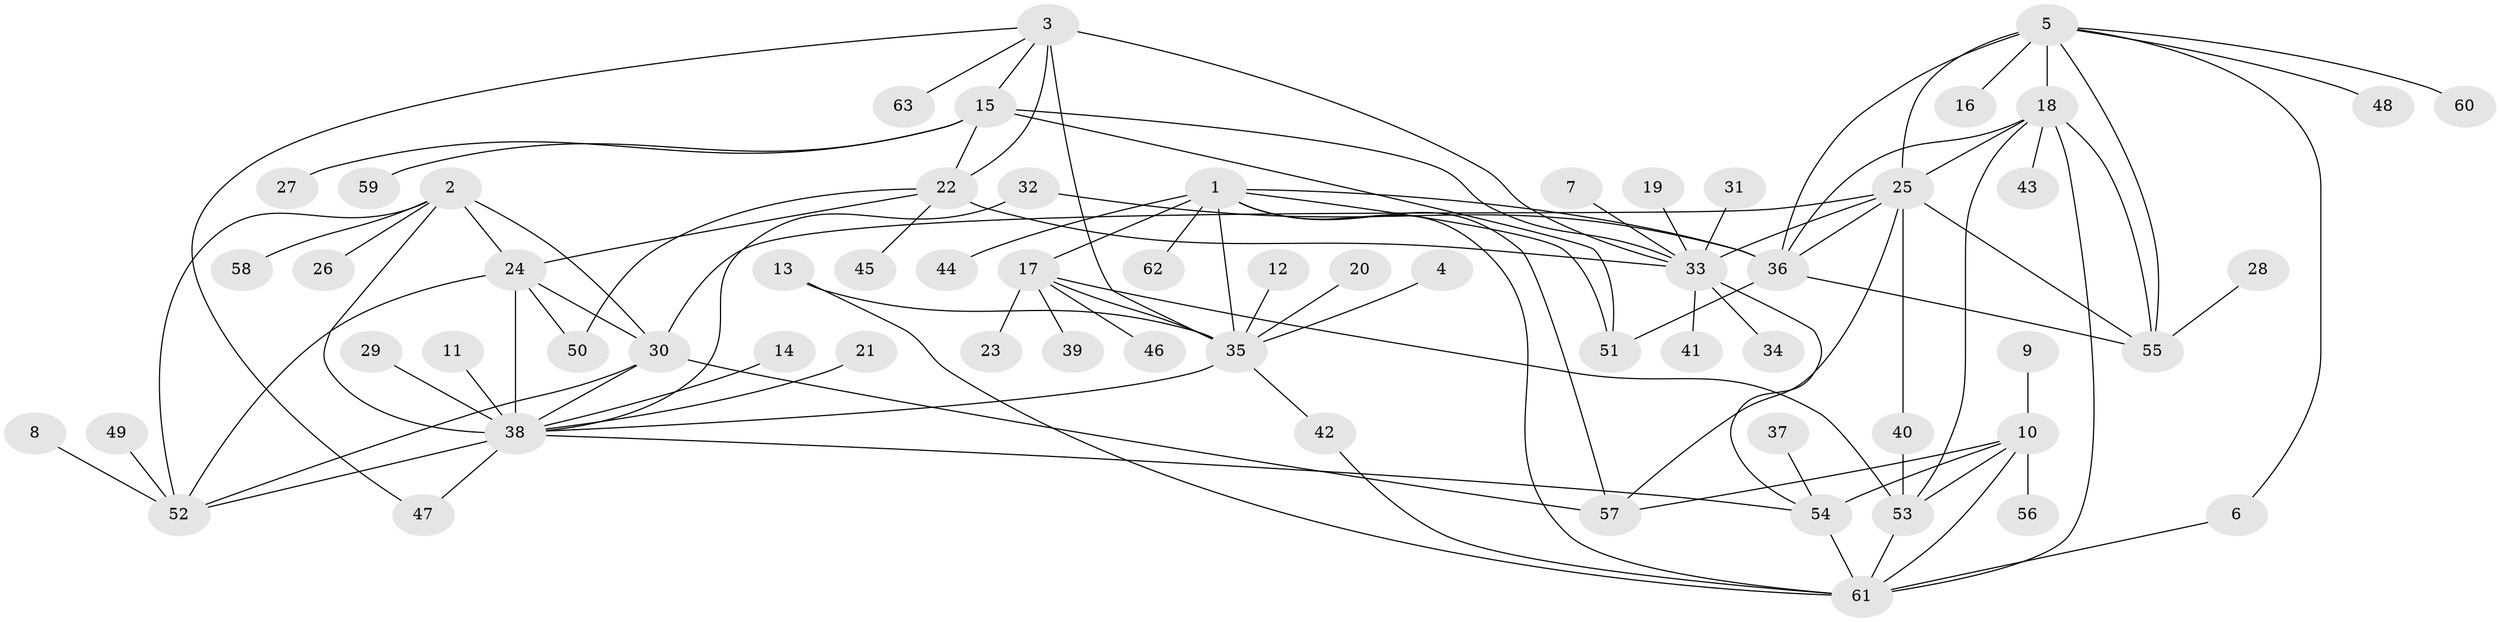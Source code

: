 // original degree distribution, {6: 0.05555555555555555, 14: 0.007936507936507936, 11: 0.023809523809523808, 8: 0.047619047619047616, 9: 0.047619047619047616, 7: 0.023809523809523808, 15: 0.007936507936507936, 10: 0.023809523809523808, 1: 0.5396825396825397, 2: 0.14285714285714285, 3: 0.07142857142857142, 4: 0.007936507936507936}
// Generated by graph-tools (version 1.1) at 2025/02/03/09/25 03:02:40]
// undirected, 63 vertices, 100 edges
graph export_dot {
graph [start="1"]
  node [color=gray90,style=filled];
  1;
  2;
  3;
  4;
  5;
  6;
  7;
  8;
  9;
  10;
  11;
  12;
  13;
  14;
  15;
  16;
  17;
  18;
  19;
  20;
  21;
  22;
  23;
  24;
  25;
  26;
  27;
  28;
  29;
  30;
  31;
  32;
  33;
  34;
  35;
  36;
  37;
  38;
  39;
  40;
  41;
  42;
  43;
  44;
  45;
  46;
  47;
  48;
  49;
  50;
  51;
  52;
  53;
  54;
  55;
  56;
  57;
  58;
  59;
  60;
  61;
  62;
  63;
  1 -- 17 [weight=4.0];
  1 -- 35 [weight=4.0];
  1 -- 36 [weight=1.0];
  1 -- 44 [weight=1.0];
  1 -- 51 [weight=1.0];
  1 -- 57 [weight=1.0];
  1 -- 61 [weight=1.0];
  1 -- 62 [weight=1.0];
  2 -- 24 [weight=2.0];
  2 -- 26 [weight=1.0];
  2 -- 30 [weight=2.0];
  2 -- 38 [weight=2.0];
  2 -- 52 [weight=2.0];
  2 -- 58 [weight=1.0];
  3 -- 15 [weight=2.0];
  3 -- 22 [weight=2.0];
  3 -- 33 [weight=4.0];
  3 -- 35 [weight=1.0];
  3 -- 47 [weight=1.0];
  3 -- 63 [weight=1.0];
  4 -- 35 [weight=1.0];
  5 -- 6 [weight=1.0];
  5 -- 16 [weight=1.0];
  5 -- 18 [weight=2.0];
  5 -- 25 [weight=1.0];
  5 -- 36 [weight=1.0];
  5 -- 48 [weight=1.0];
  5 -- 55 [weight=1.0];
  5 -- 60 [weight=1.0];
  6 -- 61 [weight=1.0];
  7 -- 33 [weight=1.0];
  8 -- 52 [weight=1.0];
  9 -- 10 [weight=1.0];
  10 -- 53 [weight=1.0];
  10 -- 54 [weight=4.0];
  10 -- 56 [weight=1.0];
  10 -- 57 [weight=1.0];
  10 -- 61 [weight=4.0];
  11 -- 38 [weight=1.0];
  12 -- 35 [weight=1.0];
  13 -- 35 [weight=1.0];
  13 -- 61 [weight=1.0];
  14 -- 38 [weight=1.0];
  15 -- 22 [weight=1.0];
  15 -- 27 [weight=1.0];
  15 -- 33 [weight=2.0];
  15 -- 51 [weight=1.0];
  15 -- 59 [weight=1.0];
  17 -- 23 [weight=1.0];
  17 -- 35 [weight=1.0];
  17 -- 39 [weight=1.0];
  17 -- 46 [weight=1.0];
  17 -- 53 [weight=1.0];
  18 -- 25 [weight=2.0];
  18 -- 36 [weight=2.0];
  18 -- 43 [weight=1.0];
  18 -- 53 [weight=1.0];
  18 -- 55 [weight=2.0];
  18 -- 61 [weight=1.0];
  19 -- 33 [weight=1.0];
  20 -- 35 [weight=1.0];
  21 -- 38 [weight=1.0];
  22 -- 24 [weight=1.0];
  22 -- 33 [weight=2.0];
  22 -- 45 [weight=1.0];
  22 -- 50 [weight=1.0];
  24 -- 30 [weight=1.0];
  24 -- 38 [weight=1.0];
  24 -- 50 [weight=1.0];
  24 -- 52 [weight=1.0];
  25 -- 30 [weight=1.0];
  25 -- 33 [weight=1.0];
  25 -- 36 [weight=1.0];
  25 -- 40 [weight=1.0];
  25 -- 55 [weight=1.0];
  25 -- 57 [weight=1.0];
  28 -- 55 [weight=1.0];
  29 -- 38 [weight=1.0];
  30 -- 38 [weight=1.0];
  30 -- 52 [weight=1.0];
  30 -- 57 [weight=1.0];
  31 -- 33 [weight=1.0];
  32 -- 36 [weight=1.0];
  32 -- 38 [weight=1.0];
  33 -- 34 [weight=1.0];
  33 -- 41 [weight=1.0];
  33 -- 54 [weight=1.0];
  35 -- 38 [weight=1.0];
  35 -- 42 [weight=1.0];
  36 -- 51 [weight=1.0];
  36 -- 55 [weight=1.0];
  37 -- 54 [weight=1.0];
  38 -- 47 [weight=1.0];
  38 -- 52 [weight=1.0];
  38 -- 54 [weight=1.0];
  40 -- 53 [weight=1.0];
  42 -- 61 [weight=1.0];
  49 -- 52 [weight=1.0];
  53 -- 61 [weight=1.0];
  54 -- 61 [weight=4.0];
}

